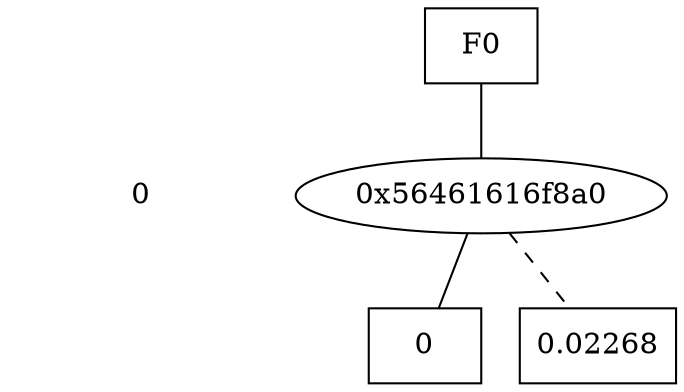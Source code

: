 digraph "DD" {
size = "7.5,10"
center = true;
edge [dir = none];
{ node [shape = plaintext];
  edge [style = invis];
  "CONST NODES" [style = invis];
" 0 " -> "CONST NODES"; 
}
{ rank = same; node [shape = box]; edge [style = invis];
"F0"; }
{ rank = same; " 0 ";
"0x56461616f8a0";
}
{ rank = same; "CONST NODES";
{ node [shape = box]; "0x56461616f260";
"0x56461616f840";
}
}
"F0" -> "0x56461616f8a0" [style = solid];
"0x56461616f8a0" -> "0x56461616f260";
"0x56461616f8a0" -> "0x56461616f840" [style = dashed];
"0x56461616f260" [label = "0"];
"0x56461616f840" [label = "0.02268"];
}
